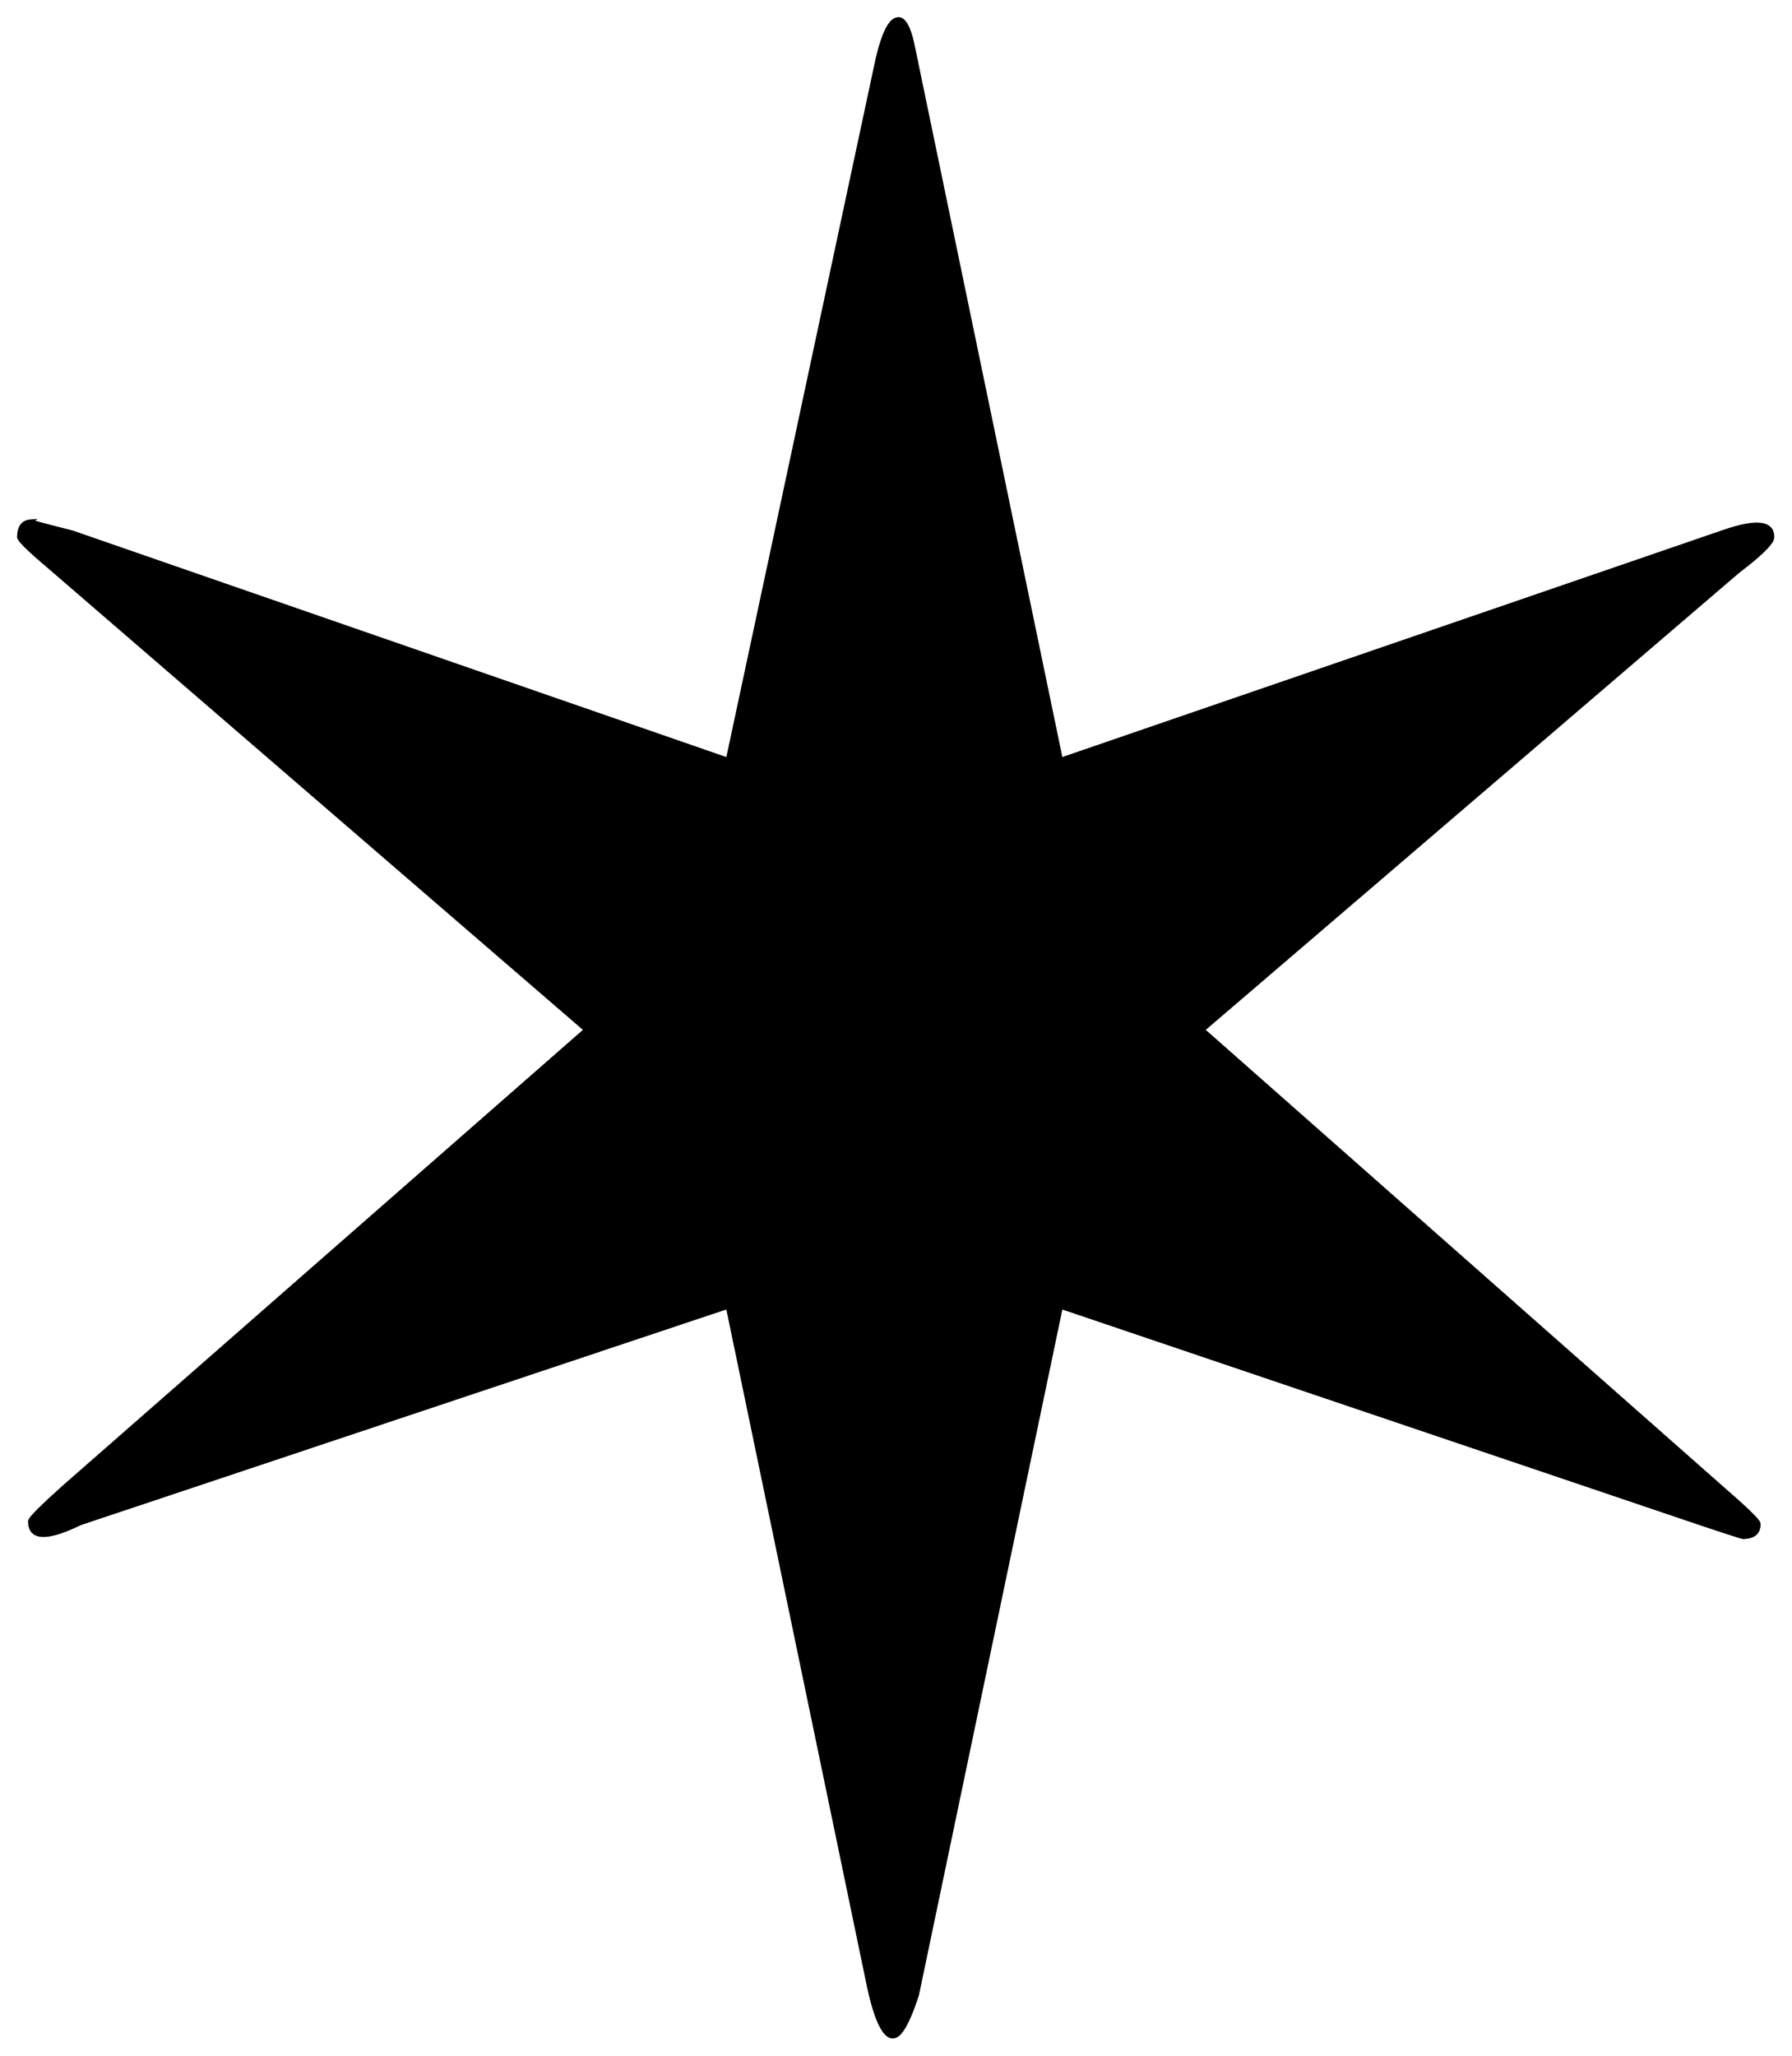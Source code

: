 


\begin{tikzpicture}[y=0.80pt, x=0.80pt, yscale=-1.0, xscale=1.0, inner sep=0pt, outer sep=0pt]
\begin{scope}[shift={(100.0,1832.0)},nonzero rule]
  \path[draw=.,fill=.,line width=1.600pt] (1382.0,-1067.0) ..
    controls (1382.0,-1063.0) and (1373.667,-1054.667) ..
    (1357.0,-1042.0) -- (966.0,-707.0) -- (1349.0,-369.0) ..
    controls (1364.333,-355.667) and (1372.0,-348.0) ..
    (1372.0,-346.0) .. controls (1372.0,-339.333) and
    (1368.0,-336.0) .. (1360.0,-336.0) .. controls
    (1359.333,-336.0) and (1349.0,-339.333) .. (1329.0,-346.0) --
    (862.0,-504.0) -- (757.0,-2.0) .. controls (750.333,18.667) and
    (744.333,29.0) .. (739.0,29.0) .. controls (732.333,29.0) and
    (726.333,16.667) .. (721.0,-8.0) -- (618.0,-504.0) --
    (145.0,-346.0) .. controls (120.333,-334.0) and (108.0,-334.667)
    .. (108.0,-348.0) .. controls (108.0,-350.0) and
    (117.0,-359.0) .. (135.0,-375.0) -- (514.0,-707.0) --
    (120.0,-1047.0) .. controls (106.667,-1058.333) and
    (100.0,-1065.0) .. (100.0,-1067.0) .. controls
    (100.0,-1075.0) and (103.333,-1079.0) .. (110.0,-1079.0) ..
    controls (108.0,-1079.0) and (117.667,-1076.333) ..
    (139.0,-1071.0) -- (618.0,-905.0) -- (727.0,-1415.0) ..
    controls (731.667,-1435.667) and (737.0,-1446.0) ..
    (743.0,-1446.0) .. controls (747.0,-1446.0) and
    (750.333,-1440.667) .. (753.0,-1430.0) .. controls
    (754.333,-1424.0) and (755.667,-1417.667) .. (757.0,-1411.0) --
    (862.0,-905.0) -- (1345.0,-1071.0) .. controls
    (1369.667,-1079.667) and (1382.0,-1078.333) .. (1382.0,-1067.0) --
    cycle;
\end{scope}

\end{tikzpicture}

